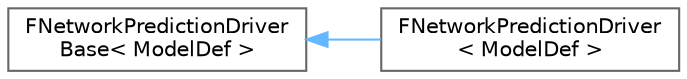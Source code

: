 digraph "Graphical Class Hierarchy"
{
 // INTERACTIVE_SVG=YES
 // LATEX_PDF_SIZE
  bgcolor="transparent";
  edge [fontname=Helvetica,fontsize=10,labelfontname=Helvetica,labelfontsize=10];
  node [fontname=Helvetica,fontsize=10,shape=box,height=0.2,width=0.4];
  rankdir="LR";
  Node0 [id="Node000000",label="FNetworkPredictionDriver\lBase\< ModelDef \>",height=0.2,width=0.4,color="grey40", fillcolor="white", style="filled",URL="$d9/d6a/structFNetworkPredictionDriverBase.html",tooltip=" "];
  Node0 -> Node1 [id="edge4473_Node000000_Node000001",dir="back",color="steelblue1",style="solid",tooltip=" "];
  Node1 [id="Node000001",label="FNetworkPredictionDriver\l\< ModelDef \>",height=0.2,width=0.4,color="grey40", fillcolor="white", style="filled",URL="$d7/df5/structFNetworkPredictionDriver.html",tooltip=" "];
}
